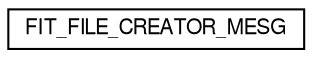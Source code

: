 digraph "Graphical Class Hierarchy"
{
  edge [fontname="FreeSans",fontsize="10",labelfontname="FreeSans",labelfontsize="10"];
  node [fontname="FreeSans",fontsize="10",shape=record];
  rankdir="LR";
  Node1 [label="FIT_FILE_CREATOR_MESG",height=0.2,width=0.4,color="black", fillcolor="white", style="filled",URL="$struct_f_i_t___f_i_l_e___c_r_e_a_t_o_r___m_e_s_g.html"];
}
